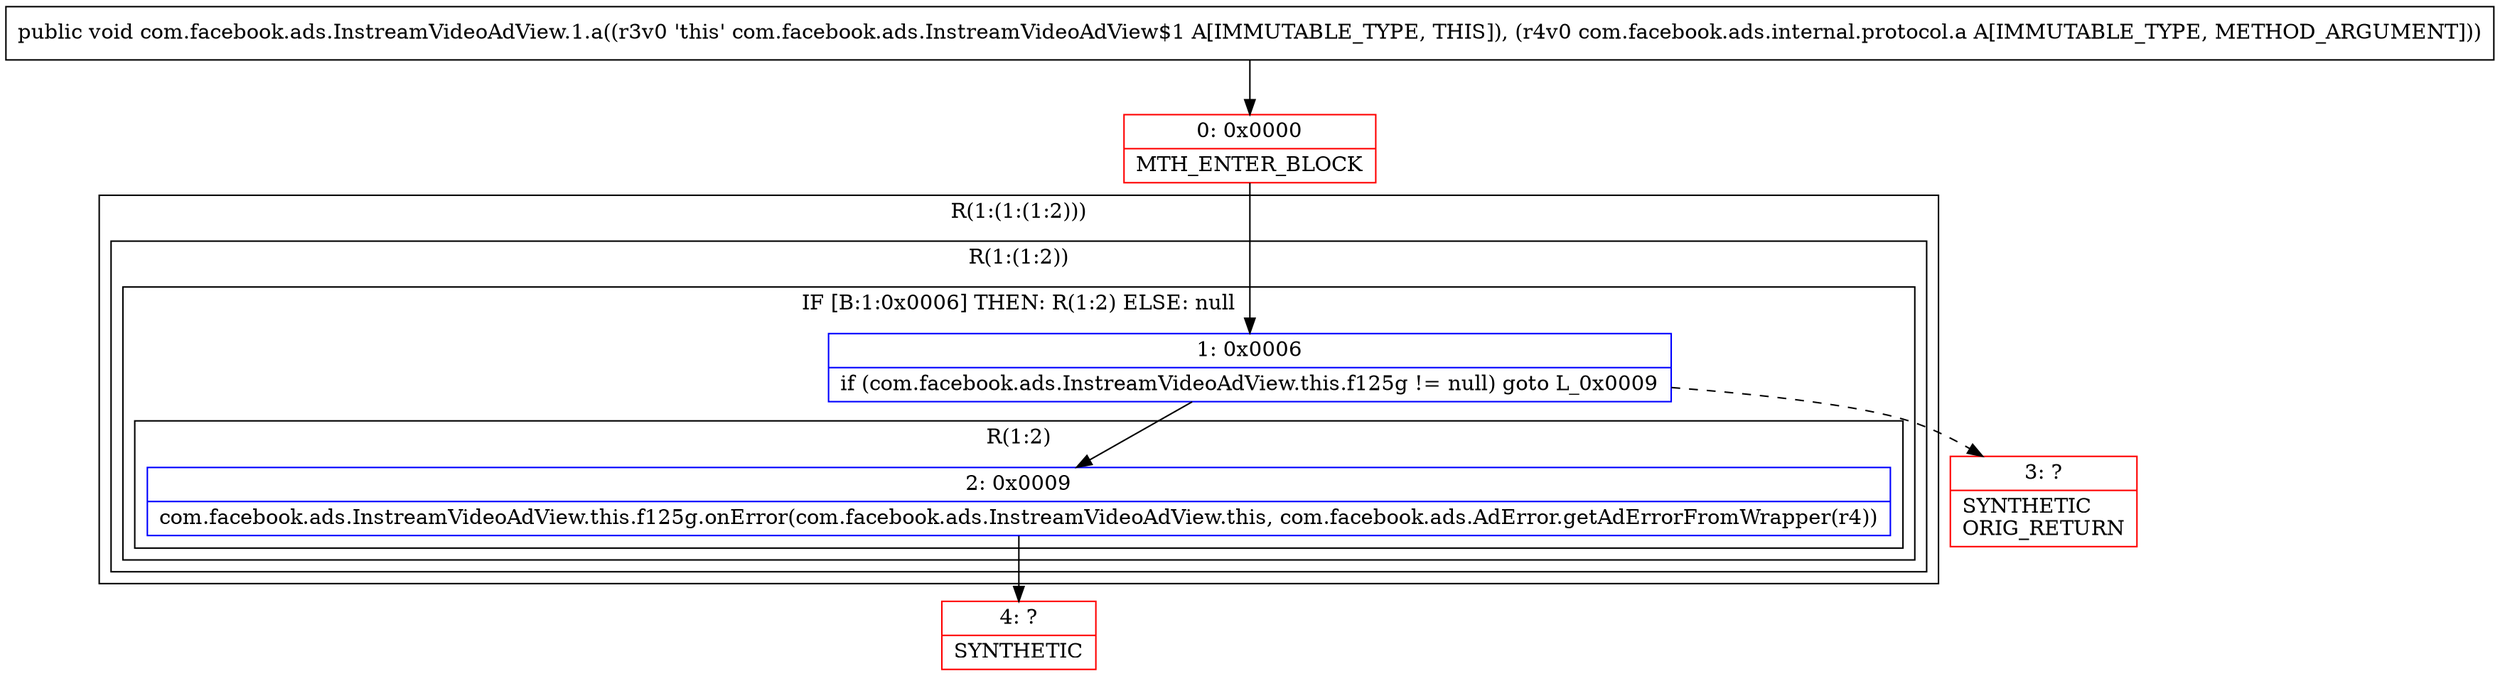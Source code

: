 digraph "CFG forcom.facebook.ads.InstreamVideoAdView.1.a(Lcom\/facebook\/ads\/internal\/protocol\/a;)V" {
subgraph cluster_Region_1119858399 {
label = "R(1:(1:(1:2)))";
node [shape=record,color=blue];
subgraph cluster_Region_10005078 {
label = "R(1:(1:2))";
node [shape=record,color=blue];
subgraph cluster_IfRegion_1460131102 {
label = "IF [B:1:0x0006] THEN: R(1:2) ELSE: null";
node [shape=record,color=blue];
Node_1 [shape=record,label="{1\:\ 0x0006|if (com.facebook.ads.InstreamVideoAdView.this.f125g != null) goto L_0x0009\l}"];
subgraph cluster_Region_1543903514 {
label = "R(1:2)";
node [shape=record,color=blue];
Node_2 [shape=record,label="{2\:\ 0x0009|com.facebook.ads.InstreamVideoAdView.this.f125g.onError(com.facebook.ads.InstreamVideoAdView.this, com.facebook.ads.AdError.getAdErrorFromWrapper(r4))\l}"];
}
}
}
}
Node_0 [shape=record,color=red,label="{0\:\ 0x0000|MTH_ENTER_BLOCK\l}"];
Node_3 [shape=record,color=red,label="{3\:\ ?|SYNTHETIC\lORIG_RETURN\l}"];
Node_4 [shape=record,color=red,label="{4\:\ ?|SYNTHETIC\l}"];
MethodNode[shape=record,label="{public void com.facebook.ads.InstreamVideoAdView.1.a((r3v0 'this' com.facebook.ads.InstreamVideoAdView$1 A[IMMUTABLE_TYPE, THIS]), (r4v0 com.facebook.ads.internal.protocol.a A[IMMUTABLE_TYPE, METHOD_ARGUMENT])) }"];
MethodNode -> Node_0;
Node_1 -> Node_2;
Node_1 -> Node_3[style=dashed];
Node_2 -> Node_4;
Node_0 -> Node_1;
}

